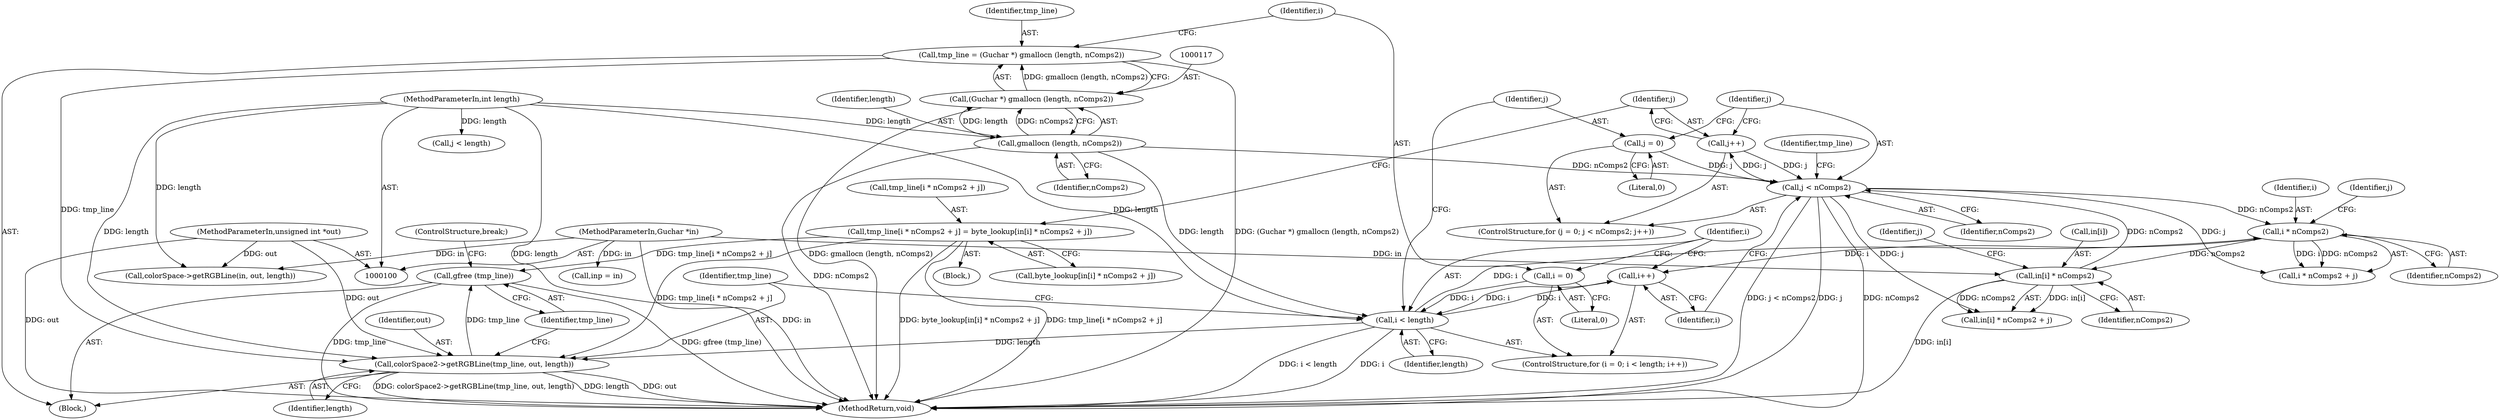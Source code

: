 digraph "0_poppler_7b2d314a61fd0e12f47c62996cb49ec0d1ba747a_7@API" {
"1000162" [label="(Call,gfree (tmp_line))"];
"1000158" [label="(Call,colorSpace2->getRGBLine(tmp_line, out, length))"];
"1000141" [label="(Call,tmp_line[i * nComps2 + j] = byte_lookup[in[i] * nComps2 + j])"];
"1000114" [label="(Call,tmp_line = (Guchar *) gmallocn (length, nComps2))"];
"1000116" [label="(Call,(Guchar *) gmallocn (length, nComps2))"];
"1000118" [label="(Call,gmallocn (length, nComps2))"];
"1000103" [label="(MethodParameterIn,int length)"];
"1000102" [label="(MethodParameterIn,unsigned int *out)"];
"1000125" [label="(Call,i < length)"];
"1000122" [label="(Call,i = 0)"];
"1000128" [label="(Call,i++)"];
"1000145" [label="(Call,i * nComps2)"];
"1000135" [label="(Call,j < nComps2)"];
"1000138" [label="(Call,j++)"];
"1000132" [label="(Call,j = 0)"];
"1000152" [label="(Call,in[i] * nComps2)"];
"1000101" [label="(MethodParameterIn,Guchar *in)"];
"1000129" [label="(Identifier,i)"];
"1000161" [label="(Identifier,length)"];
"1000125" [label="(Call,i < length)"];
"1000157" [label="(Identifier,j)"];
"1000143" [label="(Identifier,tmp_line)"];
"1000115" [label="(Identifier,tmp_line)"];
"1000131" [label="(ControlStructure,for (j = 0; j < nComps2; j++))"];
"1000136" [label="(Identifier,j)"];
"1000163" [label="(Identifier,tmp_line)"];
"1000160" [label="(Identifier,out)"];
"1000164" [label="(ControlStructure,break;)"];
"1000116" [label="(Call,(Guchar *) gmallocn (length, nComps2))"];
"1000152" [label="(Call,in[i] * nComps2)"];
"1000128" [label="(Call,i++)"];
"1000119" [label="(Identifier,length)"];
"1000133" [label="(Identifier,j)"];
"1000134" [label="(Literal,0)"];
"1000156" [label="(Identifier,nComps2)"];
"1000166" [label="(Call,inp = in)"];
"1000201" [label="(Call,colorSpace->getRGBLine(in, out, length))"];
"1000126" [label="(Identifier,i)"];
"1000142" [label="(Call,tmp_line[i * nComps2 + j])"];
"1000123" [label="(Identifier,i)"];
"1000144" [label="(Call,i * nComps2 + j)"];
"1000153" [label="(Call,in[i])"];
"1000206" [label="(MethodReturn,void)"];
"1000147" [label="(Identifier,nComps2)"];
"1000141" [label="(Call,tmp_line[i * nComps2 + j] = byte_lookup[in[i] * nComps2 + j])"];
"1000135" [label="(Call,j < nComps2)"];
"1000121" [label="(ControlStructure,for (i = 0; i < length; i++))"];
"1000148" [label="(Identifier,j)"];
"1000173" [label="(Call,j < length)"];
"1000111" [label="(Block,)"];
"1000137" [label="(Identifier,nComps2)"];
"1000159" [label="(Identifier,tmp_line)"];
"1000162" [label="(Call,gfree (tmp_line))"];
"1000120" [label="(Identifier,nComps2)"];
"1000124" [label="(Literal,0)"];
"1000140" [label="(Block,)"];
"1000158" [label="(Call,colorSpace2->getRGBLine(tmp_line, out, length))"];
"1000101" [label="(MethodParameterIn,Guchar *in)"];
"1000102" [label="(MethodParameterIn,unsigned int *out)"];
"1000146" [label="(Identifier,i)"];
"1000103" [label="(MethodParameterIn,int length)"];
"1000138" [label="(Call,j++)"];
"1000122" [label="(Call,i = 0)"];
"1000114" [label="(Call,tmp_line = (Guchar *) gmallocn (length, nComps2))"];
"1000149" [label="(Call,byte_lookup[in[i] * nComps2 + j])"];
"1000151" [label="(Call,in[i] * nComps2 + j)"];
"1000139" [label="(Identifier,j)"];
"1000127" [label="(Identifier,length)"];
"1000132" [label="(Call,j = 0)"];
"1000145" [label="(Call,i * nComps2)"];
"1000118" [label="(Call,gmallocn (length, nComps2))"];
"1000162" -> "1000111"  [label="AST: "];
"1000162" -> "1000163"  [label="CFG: "];
"1000163" -> "1000162"  [label="AST: "];
"1000164" -> "1000162"  [label="CFG: "];
"1000162" -> "1000206"  [label="DDG: tmp_line"];
"1000162" -> "1000206"  [label="DDG: gfree (tmp_line)"];
"1000158" -> "1000162"  [label="DDG: tmp_line"];
"1000141" -> "1000162"  [label="DDG: tmp_line[i * nComps2 + j]"];
"1000158" -> "1000111"  [label="AST: "];
"1000158" -> "1000161"  [label="CFG: "];
"1000159" -> "1000158"  [label="AST: "];
"1000160" -> "1000158"  [label="AST: "];
"1000161" -> "1000158"  [label="AST: "];
"1000163" -> "1000158"  [label="CFG: "];
"1000158" -> "1000206"  [label="DDG: out"];
"1000158" -> "1000206"  [label="DDG: colorSpace2->getRGBLine(tmp_line, out, length)"];
"1000158" -> "1000206"  [label="DDG: length"];
"1000141" -> "1000158"  [label="DDG: tmp_line[i * nComps2 + j]"];
"1000114" -> "1000158"  [label="DDG: tmp_line"];
"1000102" -> "1000158"  [label="DDG: out"];
"1000125" -> "1000158"  [label="DDG: length"];
"1000103" -> "1000158"  [label="DDG: length"];
"1000141" -> "1000140"  [label="AST: "];
"1000141" -> "1000149"  [label="CFG: "];
"1000142" -> "1000141"  [label="AST: "];
"1000149" -> "1000141"  [label="AST: "];
"1000139" -> "1000141"  [label="CFG: "];
"1000141" -> "1000206"  [label="DDG: tmp_line[i * nComps2 + j]"];
"1000141" -> "1000206"  [label="DDG: byte_lookup[in[i] * nComps2 + j]"];
"1000114" -> "1000111"  [label="AST: "];
"1000114" -> "1000116"  [label="CFG: "];
"1000115" -> "1000114"  [label="AST: "];
"1000116" -> "1000114"  [label="AST: "];
"1000123" -> "1000114"  [label="CFG: "];
"1000114" -> "1000206"  [label="DDG: (Guchar *) gmallocn (length, nComps2)"];
"1000116" -> "1000114"  [label="DDG: gmallocn (length, nComps2)"];
"1000116" -> "1000118"  [label="CFG: "];
"1000117" -> "1000116"  [label="AST: "];
"1000118" -> "1000116"  [label="AST: "];
"1000116" -> "1000206"  [label="DDG: gmallocn (length, nComps2)"];
"1000118" -> "1000116"  [label="DDG: length"];
"1000118" -> "1000116"  [label="DDG: nComps2"];
"1000118" -> "1000120"  [label="CFG: "];
"1000119" -> "1000118"  [label="AST: "];
"1000120" -> "1000118"  [label="AST: "];
"1000118" -> "1000206"  [label="DDG: nComps2"];
"1000103" -> "1000118"  [label="DDG: length"];
"1000118" -> "1000125"  [label="DDG: length"];
"1000118" -> "1000135"  [label="DDG: nComps2"];
"1000103" -> "1000100"  [label="AST: "];
"1000103" -> "1000206"  [label="DDG: length"];
"1000103" -> "1000125"  [label="DDG: length"];
"1000103" -> "1000173"  [label="DDG: length"];
"1000103" -> "1000201"  [label="DDG: length"];
"1000102" -> "1000100"  [label="AST: "];
"1000102" -> "1000206"  [label="DDG: out"];
"1000102" -> "1000201"  [label="DDG: out"];
"1000125" -> "1000121"  [label="AST: "];
"1000125" -> "1000127"  [label="CFG: "];
"1000126" -> "1000125"  [label="AST: "];
"1000127" -> "1000125"  [label="AST: "];
"1000133" -> "1000125"  [label="CFG: "];
"1000159" -> "1000125"  [label="CFG: "];
"1000125" -> "1000206"  [label="DDG: i"];
"1000125" -> "1000206"  [label="DDG: i < length"];
"1000122" -> "1000125"  [label="DDG: i"];
"1000128" -> "1000125"  [label="DDG: i"];
"1000125" -> "1000128"  [label="DDG: i"];
"1000125" -> "1000145"  [label="DDG: i"];
"1000122" -> "1000121"  [label="AST: "];
"1000122" -> "1000124"  [label="CFG: "];
"1000123" -> "1000122"  [label="AST: "];
"1000124" -> "1000122"  [label="AST: "];
"1000126" -> "1000122"  [label="CFG: "];
"1000128" -> "1000121"  [label="AST: "];
"1000128" -> "1000129"  [label="CFG: "];
"1000129" -> "1000128"  [label="AST: "];
"1000126" -> "1000128"  [label="CFG: "];
"1000145" -> "1000128"  [label="DDG: i"];
"1000145" -> "1000144"  [label="AST: "];
"1000145" -> "1000147"  [label="CFG: "];
"1000146" -> "1000145"  [label="AST: "];
"1000147" -> "1000145"  [label="AST: "];
"1000148" -> "1000145"  [label="CFG: "];
"1000145" -> "1000144"  [label="DDG: i"];
"1000145" -> "1000144"  [label="DDG: nComps2"];
"1000135" -> "1000145"  [label="DDG: nComps2"];
"1000145" -> "1000152"  [label="DDG: nComps2"];
"1000135" -> "1000131"  [label="AST: "];
"1000135" -> "1000137"  [label="CFG: "];
"1000136" -> "1000135"  [label="AST: "];
"1000137" -> "1000135"  [label="AST: "];
"1000143" -> "1000135"  [label="CFG: "];
"1000129" -> "1000135"  [label="CFG: "];
"1000135" -> "1000206"  [label="DDG: j < nComps2"];
"1000135" -> "1000206"  [label="DDG: j"];
"1000135" -> "1000206"  [label="DDG: nComps2"];
"1000138" -> "1000135"  [label="DDG: j"];
"1000132" -> "1000135"  [label="DDG: j"];
"1000152" -> "1000135"  [label="DDG: nComps2"];
"1000135" -> "1000138"  [label="DDG: j"];
"1000135" -> "1000144"  [label="DDG: j"];
"1000135" -> "1000151"  [label="DDG: j"];
"1000138" -> "1000131"  [label="AST: "];
"1000138" -> "1000139"  [label="CFG: "];
"1000139" -> "1000138"  [label="AST: "];
"1000136" -> "1000138"  [label="CFG: "];
"1000132" -> "1000131"  [label="AST: "];
"1000132" -> "1000134"  [label="CFG: "];
"1000133" -> "1000132"  [label="AST: "];
"1000134" -> "1000132"  [label="AST: "];
"1000136" -> "1000132"  [label="CFG: "];
"1000152" -> "1000151"  [label="AST: "];
"1000152" -> "1000156"  [label="CFG: "];
"1000153" -> "1000152"  [label="AST: "];
"1000156" -> "1000152"  [label="AST: "];
"1000157" -> "1000152"  [label="CFG: "];
"1000152" -> "1000206"  [label="DDG: in[i]"];
"1000152" -> "1000151"  [label="DDG: in[i]"];
"1000152" -> "1000151"  [label="DDG: nComps2"];
"1000101" -> "1000152"  [label="DDG: in"];
"1000101" -> "1000100"  [label="AST: "];
"1000101" -> "1000206"  [label="DDG: in"];
"1000101" -> "1000166"  [label="DDG: in"];
"1000101" -> "1000201"  [label="DDG: in"];
}
